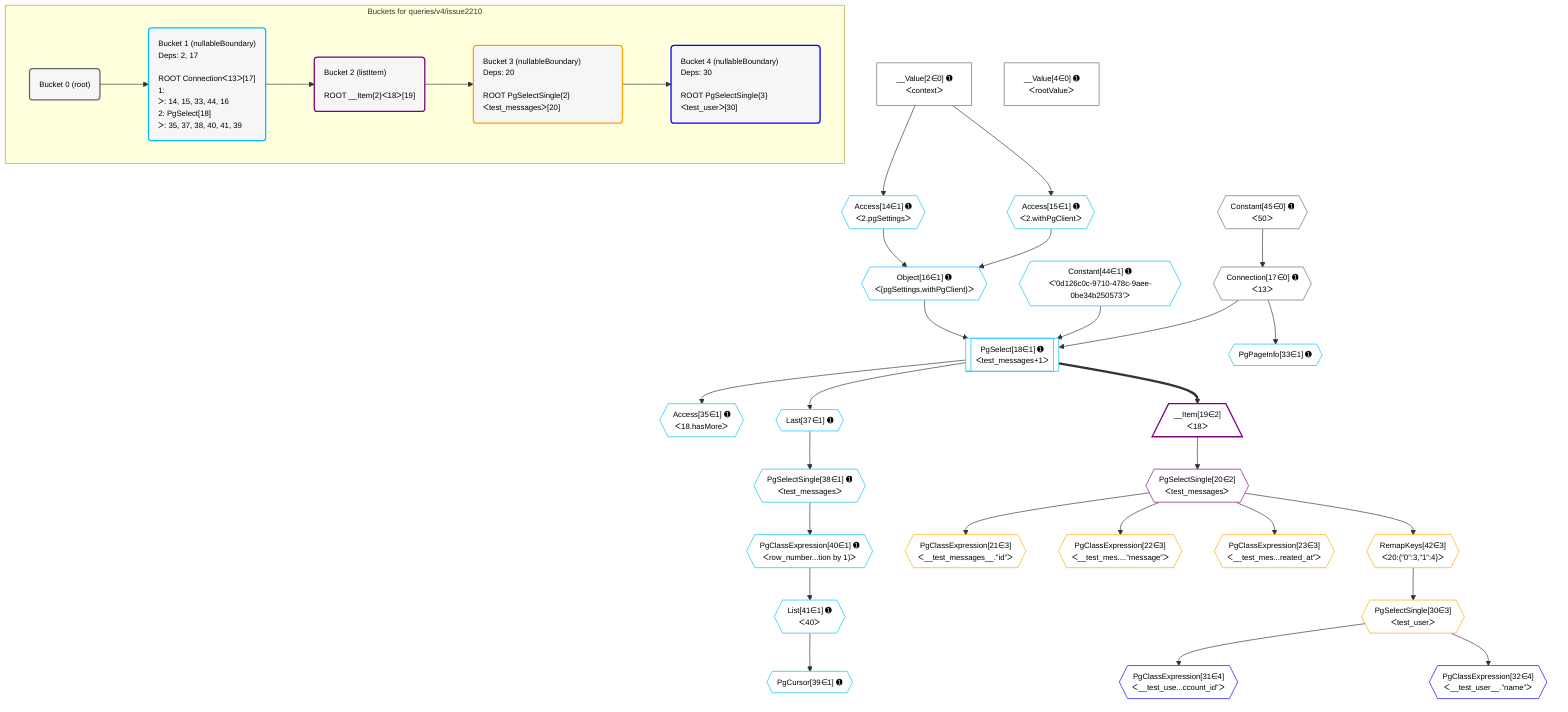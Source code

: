 %%{init: {'themeVariables': { 'fontSize': '12px'}}}%%
graph TD
    classDef path fill:#eee,stroke:#000,color:#000
    classDef plan fill:#fff,stroke-width:1px,color:#000
    classDef itemplan fill:#fff,stroke-width:2px,color:#000
    classDef unbatchedplan fill:#dff,stroke-width:1px,color:#000
    classDef sideeffectplan fill:#fcc,stroke-width:2px,color:#000
    classDef bucket fill:#f6f6f6,color:#000,stroke-width:2px,text-align:left


    %% plan dependencies
    Connection17{{"Connection[17∈0] ➊<br />ᐸ13ᐳ"}}:::plan
    Constant45{{"Constant[45∈0] ➊<br />ᐸ50ᐳ"}}:::plan
    Constant45 --> Connection17
    __Value2["__Value[2∈0] ➊<br />ᐸcontextᐳ"]:::plan
    __Value4["__Value[4∈0] ➊<br />ᐸrootValueᐳ"]:::plan
    PgSelect18[["PgSelect[18∈1] ➊<br />ᐸtest_messages+1ᐳ"]]:::plan
    Object16{{"Object[16∈1] ➊<br />ᐸ{pgSettings,withPgClient}ᐳ"}}:::plan
    Constant44{{"Constant[44∈1] ➊<br />ᐸ'0d126c0c-9710-478c-9aee-0be34b250573'ᐳ"}}:::plan
    Object16 & Constant44 & Connection17 --> PgSelect18
    Access14{{"Access[14∈1] ➊<br />ᐸ2.pgSettingsᐳ"}}:::plan
    Access15{{"Access[15∈1] ➊<br />ᐸ2.withPgClientᐳ"}}:::plan
    Access14 & Access15 --> Object16
    __Value2 --> Access14
    __Value2 --> Access15
    PgPageInfo33{{"PgPageInfo[33∈1] ➊"}}:::plan
    Connection17 --> PgPageInfo33
    Access35{{"Access[35∈1] ➊<br />ᐸ18.hasMoreᐳ"}}:::plan
    PgSelect18 --> Access35
    Last37{{"Last[37∈1] ➊"}}:::plan
    PgSelect18 --> Last37
    PgSelectSingle38{{"PgSelectSingle[38∈1] ➊<br />ᐸtest_messagesᐳ"}}:::plan
    Last37 --> PgSelectSingle38
    PgCursor39{{"PgCursor[39∈1] ➊"}}:::plan
    List41{{"List[41∈1] ➊<br />ᐸ40ᐳ"}}:::plan
    List41 --> PgCursor39
    PgClassExpression40{{"PgClassExpression[40∈1] ➊<br />ᐸrow_number...tion by 1)ᐳ"}}:::plan
    PgSelectSingle38 --> PgClassExpression40
    PgClassExpression40 --> List41
    __Item19[/"__Item[19∈2]<br />ᐸ18ᐳ"\]:::itemplan
    PgSelect18 ==> __Item19
    PgSelectSingle20{{"PgSelectSingle[20∈2]<br />ᐸtest_messagesᐳ"}}:::plan
    __Item19 --> PgSelectSingle20
    PgClassExpression21{{"PgClassExpression[21∈3]<br />ᐸ__test_messages__.”id”ᐳ"}}:::plan
    PgSelectSingle20 --> PgClassExpression21
    PgClassExpression22{{"PgClassExpression[22∈3]<br />ᐸ__test_mes....”message”ᐳ"}}:::plan
    PgSelectSingle20 --> PgClassExpression22
    PgClassExpression23{{"PgClassExpression[23∈3]<br />ᐸ__test_mes...reated_at”ᐳ"}}:::plan
    PgSelectSingle20 --> PgClassExpression23
    PgSelectSingle30{{"PgSelectSingle[30∈3]<br />ᐸtest_userᐳ"}}:::plan
    RemapKeys42{{"RemapKeys[42∈3]<br />ᐸ20:{”0”:3,”1”:4}ᐳ"}}:::plan
    RemapKeys42 --> PgSelectSingle30
    PgSelectSingle20 --> RemapKeys42
    PgClassExpression31{{"PgClassExpression[31∈4]<br />ᐸ__test_use...ccount_id”ᐳ"}}:::plan
    PgSelectSingle30 --> PgClassExpression31
    PgClassExpression32{{"PgClassExpression[32∈4]<br />ᐸ__test_user__.”name”ᐳ"}}:::plan
    PgSelectSingle30 --> PgClassExpression32

    %% define steps

    subgraph "Buckets for queries/v4/issue2210"
    Bucket0("Bucket 0 (root)"):::bucket
    classDef bucket0 stroke:#696969
    class Bucket0,__Value2,__Value4,Connection17,Constant45 bucket0
    Bucket1("Bucket 1 (nullableBoundary)<br />Deps: 2, 17<br /><br />ROOT Connectionᐸ13ᐳ[17]<br />1: <br />ᐳ: 14, 15, 33, 44, 16<br />2: PgSelect[18]<br />ᐳ: 35, 37, 38, 40, 41, 39"):::bucket
    classDef bucket1 stroke:#00bfff
    class Bucket1,Access14,Access15,Object16,PgSelect18,PgPageInfo33,Access35,Last37,PgSelectSingle38,PgCursor39,PgClassExpression40,List41,Constant44 bucket1
    Bucket2("Bucket 2 (listItem)<br /><br />ROOT __Item{2}ᐸ18ᐳ[19]"):::bucket
    classDef bucket2 stroke:#7f007f
    class Bucket2,__Item19,PgSelectSingle20 bucket2
    Bucket3("Bucket 3 (nullableBoundary)<br />Deps: 20<br /><br />ROOT PgSelectSingle{2}ᐸtest_messagesᐳ[20]"):::bucket
    classDef bucket3 stroke:#ffa500
    class Bucket3,PgClassExpression21,PgClassExpression22,PgClassExpression23,PgSelectSingle30,RemapKeys42 bucket3
    Bucket4("Bucket 4 (nullableBoundary)<br />Deps: 30<br /><br />ROOT PgSelectSingle{3}ᐸtest_userᐳ[30]"):::bucket
    classDef bucket4 stroke:#0000ff
    class Bucket4,PgClassExpression31,PgClassExpression32 bucket4
    Bucket0 --> Bucket1
    Bucket1 --> Bucket2
    Bucket2 --> Bucket3
    Bucket3 --> Bucket4
    end